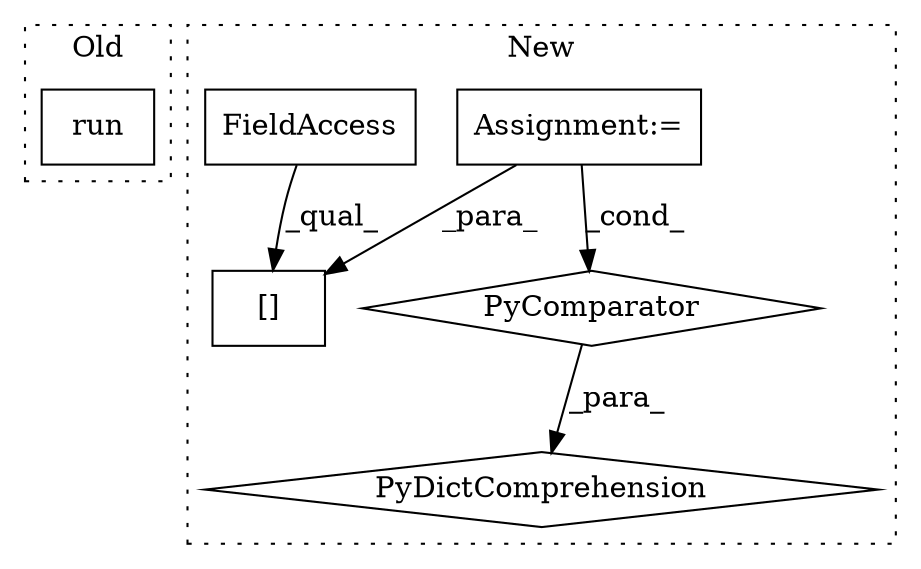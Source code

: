 digraph G {
subgraph cluster0 {
1 [label="run" a="32" s="4398,4434" l="4,1" shape="box"];
label = "Old";
style="dotted";
}
subgraph cluster1 {
2 [label="PyDictComprehension" a="110" s="7475" l="130" shape="diamond"];
3 [label="PyComparator" a="113" s="7563" l="34" shape="diamond"];
4 [label="Assignment:=" a="7" s="7563" l="34" shape="box"];
5 [label="[]" a="2" s="7475,7479" l="3,1" shape="box"];
6 [label="FieldAccess" a="22" s="7475" l="2" shape="box"];
label = "New";
style="dotted";
}
3 -> 2 [label="_para_"];
4 -> 5 [label="_para_"];
4 -> 3 [label="_cond_"];
6 -> 5 [label="_qual_"];
}